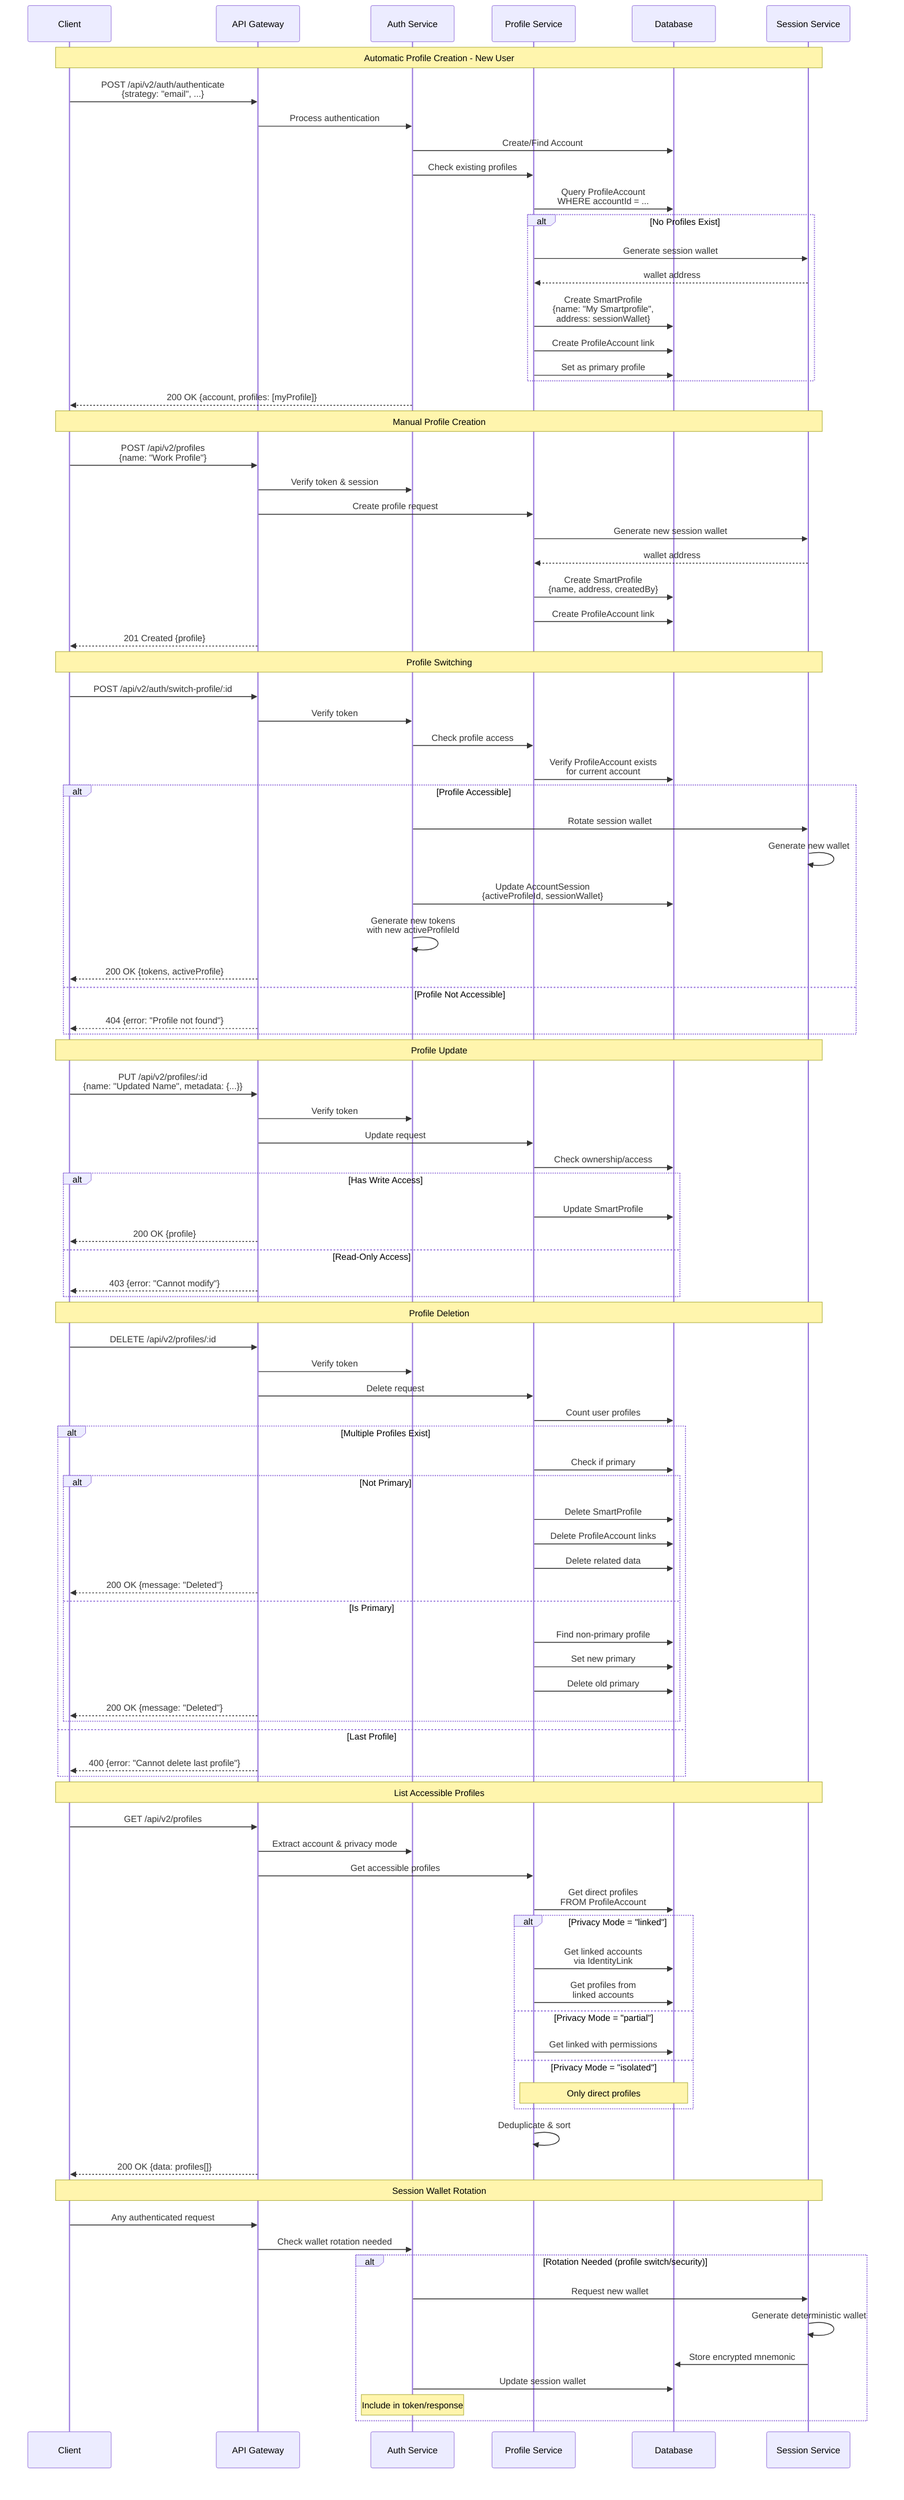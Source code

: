 sequenceDiagram
    participant C as Client
    participant API as API Gateway
    participant Auth as Auth Service
    participant Profile as Profile Service
    participant DB as Database
    participant Session as Session Service

    Note over C,Session: Automatic Profile Creation - New User
    
    C->>API: POST /api/v2/auth/authenticate<br/>{strategy: "email", ...}
    API->>Auth: Process authentication
    Auth->>DB: Create/Find Account
    Auth->>Profile: Check existing profiles
    Profile->>DB: Query ProfileAccount<br/>WHERE accountId = ...
    
    alt No Profiles Exist
        Profile->>Session: Generate session wallet
        Session-->>Profile: wallet address
        Profile->>DB: Create SmartProfile<br/>{name: "My Smartprofile",<br/>address: sessionWallet}
        Profile->>DB: Create ProfileAccount link
        Profile->>DB: Set as primary profile
    end
    
    Auth-->>C: 200 OK {account, profiles: [myProfile]}

    Note over C,Session: Manual Profile Creation
    
    C->>API: POST /api/v2/profiles<br/>{name: "Work Profile"}
    API->>Auth: Verify token & session
    API->>Profile: Create profile request
    Profile->>Session: Generate new session wallet
    Session-->>Profile: wallet address
    Profile->>DB: Create SmartProfile<br/>{name, address, createdBy}
    Profile->>DB: Create ProfileAccount link
    API-->>C: 201 Created {profile}

    Note over C,Session: Profile Switching
    
    C->>API: POST /api/v2/auth/switch-profile/:id
    API->>Auth: Verify token
    Auth->>Profile: Check profile access
    Profile->>DB: Verify ProfileAccount exists<br/>for current account
    
    alt Profile Accessible
        Auth->>Session: Rotate session wallet
        Session->>Session: Generate new wallet
        Auth->>DB: Update AccountSession<br/>{activeProfileId, sessionWallet}
        Auth->>Auth: Generate new tokens<br/>with new activeProfileId
        API-->>C: 200 OK {tokens, activeProfile}
    else Profile Not Accessible
        API-->>C: 404 {error: "Profile not found"}
    end

    Note over C,Session: Profile Update
    
    C->>API: PUT /api/v2/profiles/:id<br/>{name: "Updated Name", metadata: {...}}
    API->>Auth: Verify token
    API->>Profile: Update request
    Profile->>DB: Check ownership/access
    
    alt Has Write Access
        Profile->>DB: Update SmartProfile
        API-->>C: 200 OK {profile}
    else Read-Only Access
        API-->>C: 403 {error: "Cannot modify"}
    end

    Note over C,Session: Profile Deletion
    
    C->>API: DELETE /api/v2/profiles/:id
    API->>Auth: Verify token
    API->>Profile: Delete request
    Profile->>DB: Count user profiles
    
    alt Multiple Profiles Exist
        Profile->>DB: Check if primary
        alt Not Primary
            Profile->>DB: Delete SmartProfile
            Profile->>DB: Delete ProfileAccount links
            Profile->>DB: Delete related data
            API-->>C: 200 OK {message: "Deleted"}
        else Is Primary
            Profile->>DB: Find non-primary profile
            Profile->>DB: Set new primary
            Profile->>DB: Delete old primary
            API-->>C: 200 OK {message: "Deleted"}
        end
    else Last Profile
        API-->>C: 400 {error: "Cannot delete last profile"}
    end

    Note over C,Session: List Accessible Profiles
    
    C->>API: GET /api/v2/profiles
    API->>Auth: Extract account & privacy mode
    API->>Profile: Get accessible profiles
    Profile->>DB: Get direct profiles<br/>FROM ProfileAccount
    
    alt Privacy Mode = "linked"
        Profile->>DB: Get linked accounts<br/>via IdentityLink
        Profile->>DB: Get profiles from<br/>linked accounts
    else Privacy Mode = "partial"
        Profile->>DB: Get linked with permissions
    else Privacy Mode = "isolated"
        Note over Profile,DB: Only direct profiles
    end
    
    Profile->>Profile: Deduplicate & sort
    API-->>C: 200 OK {data: profiles[]}

    Note over C,Session: Session Wallet Rotation
    
    C->>API: Any authenticated request
    API->>Auth: Check wallet rotation needed
    
    alt Rotation Needed (profile switch/security)
        Auth->>Session: Request new wallet
        Session->>Session: Generate deterministic wallet
        Session->>DB: Store encrypted mnemonic
        Auth->>DB: Update session wallet
        Note over Auth: Include in token/response
    end